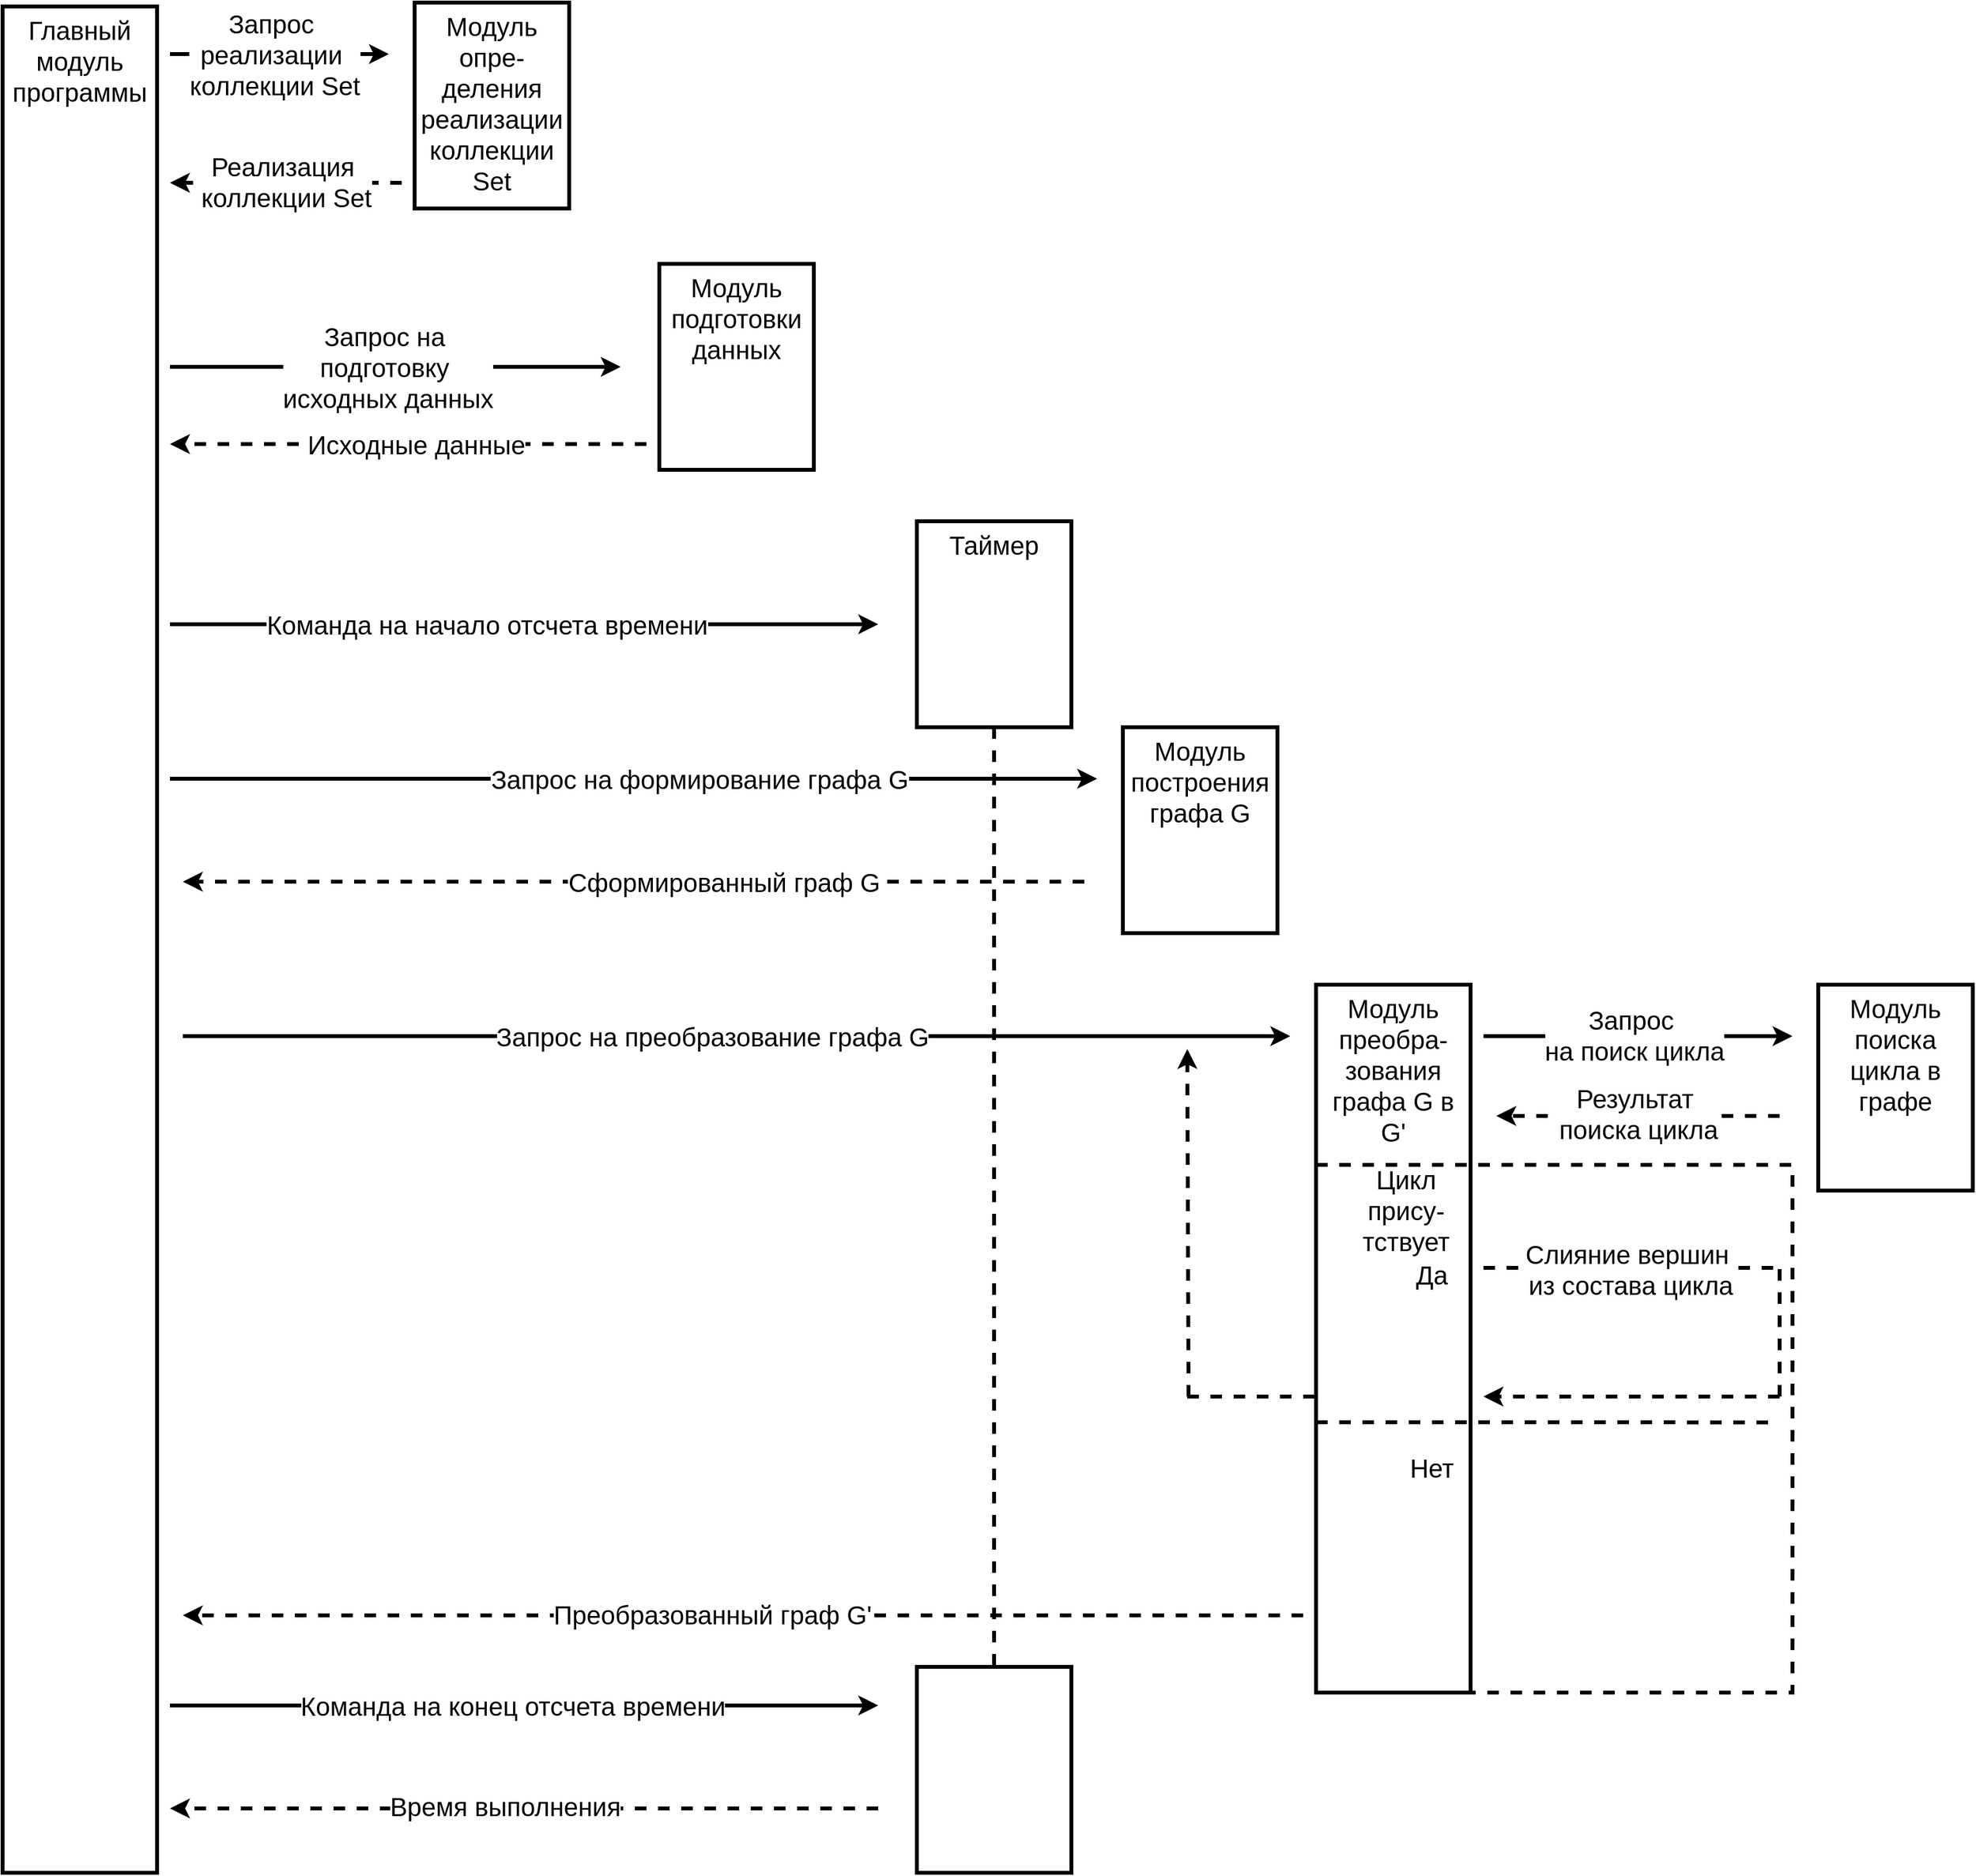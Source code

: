 <mxfile version="24.2.5" type="device">
  <diagram name="Страница — 1" id="yG0lJQnOgiJo66j0G0J_">
    <mxGraphModel dx="828" dy="1811" grid="1" gridSize="10" guides="1" tooltips="1" connect="1" arrows="1" fold="1" page="1" pageScale="1" pageWidth="827" pageHeight="1169" math="0" shadow="0">
      <root>
        <mxCell id="0" />
        <mxCell id="1" parent="0" />
        <mxCell id="GCUIPTcQ4cA04jbx8-0T-37" value="Главный модуль программы" style="rounded=0;whiteSpace=wrap;html=1;verticalAlign=top;align=center;labelPosition=center;verticalLabelPosition=middle;fontSize=20;strokeWidth=3;" vertex="1" parent="1">
          <mxGeometry x="40" y="-120" width="120" height="1450" as="geometry" />
        </mxCell>
        <mxCell id="GCUIPTcQ4cA04jbx8-0T-38" value="Модуль подготовки данных" style="rounded=0;whiteSpace=wrap;html=1;verticalAlign=top;align=center;labelPosition=center;verticalLabelPosition=middle;fontSize=20;strokeWidth=3;" vertex="1" parent="1">
          <mxGeometry x="550" y="80" width="120" height="160" as="geometry" />
        </mxCell>
        <mxCell id="GCUIPTcQ4cA04jbx8-0T-40" value="" style="endArrow=classic;html=1;rounded=0;strokeWidth=3;" edge="1" parent="1">
          <mxGeometry width="50" height="50" relative="1" as="geometry">
            <mxPoint x="170" y="160" as="sourcePoint" />
            <mxPoint x="520" y="160" as="targetPoint" />
          </mxGeometry>
        </mxCell>
        <mxCell id="GCUIPTcQ4cA04jbx8-0T-41" value="Запрос на&amp;nbsp;&lt;div&gt;подготовку&amp;nbsp;&lt;div style=&quot;font-size: 20px;&quot;&gt;исходных данных&lt;/div&gt;&lt;/div&gt;" style="edgeLabel;html=1;align=center;verticalAlign=middle;resizable=0;points=[];fontSize=20;" vertex="1" connectable="0" parent="GCUIPTcQ4cA04jbx8-0T-40">
          <mxGeometry y="1" relative="1" as="geometry">
            <mxPoint x="-6" y="1" as="offset" />
          </mxGeometry>
        </mxCell>
        <mxCell id="GCUIPTcQ4cA04jbx8-0T-44" value="" style="endArrow=classic;html=1;rounded=0;fontSize=20;strokeWidth=3;dashed=1;" edge="1" parent="1">
          <mxGeometry width="50" height="50" relative="1" as="geometry">
            <mxPoint x="540" y="220" as="sourcePoint" />
            <mxPoint x="170" y="220" as="targetPoint" />
          </mxGeometry>
        </mxCell>
        <mxCell id="GCUIPTcQ4cA04jbx8-0T-45" value="Исходные данные" style="edgeLabel;html=1;align=center;verticalAlign=middle;resizable=0;points=[];fontSize=20;" vertex="1" connectable="0" parent="GCUIPTcQ4cA04jbx8-0T-44">
          <mxGeometry relative="1" as="geometry">
            <mxPoint x="6" as="offset" />
          </mxGeometry>
        </mxCell>
        <mxCell id="GCUIPTcQ4cA04jbx8-0T-86" style="edgeStyle=orthogonalEdgeStyle;rounded=0;orthogonalLoop=1;jettySize=auto;html=1;exitX=0.5;exitY=1;exitDx=0;exitDy=0;entryX=0.5;entryY=0;entryDx=0;entryDy=0;endArrow=none;endFill=0;strokeWidth=3;dashed=1;" edge="1" parent="1" source="GCUIPTcQ4cA04jbx8-0T-46" target="GCUIPTcQ4cA04jbx8-0T-78">
          <mxGeometry relative="1" as="geometry" />
        </mxCell>
        <mxCell id="GCUIPTcQ4cA04jbx8-0T-46" value="Таймер" style="rounded=0;whiteSpace=wrap;html=1;verticalAlign=top;align=center;labelPosition=center;verticalLabelPosition=middle;fontSize=20;strokeWidth=3;" vertex="1" parent="1">
          <mxGeometry x="750" y="280" width="120" height="160" as="geometry" />
        </mxCell>
        <mxCell id="GCUIPTcQ4cA04jbx8-0T-47" value="" style="endArrow=classic;html=1;rounded=0;strokeWidth=3;" edge="1" parent="1">
          <mxGeometry width="50" height="50" relative="1" as="geometry">
            <mxPoint x="170" y="360" as="sourcePoint" />
            <mxPoint x="720" y="360" as="targetPoint" />
          </mxGeometry>
        </mxCell>
        <mxCell id="GCUIPTcQ4cA04jbx8-0T-48" value="&lt;font style=&quot;font-size: 20px;&quot;&gt;Команда на начало отсчета времени&lt;/font&gt;" style="edgeLabel;html=1;align=center;verticalAlign=middle;resizable=0;points=[];" vertex="1" connectable="0" parent="GCUIPTcQ4cA04jbx8-0T-47">
          <mxGeometry x="0.001" relative="1" as="geometry">
            <mxPoint x="-30" as="offset" />
          </mxGeometry>
        </mxCell>
        <mxCell id="GCUIPTcQ4cA04jbx8-0T-49" value="Модуль построения графа G" style="rounded=0;whiteSpace=wrap;html=1;verticalAlign=top;align=center;labelPosition=center;verticalLabelPosition=middle;fontSize=20;strokeWidth=3;" vertex="1" parent="1">
          <mxGeometry x="910" y="440" width="120" height="160" as="geometry" />
        </mxCell>
        <mxCell id="GCUIPTcQ4cA04jbx8-0T-50" value="" style="endArrow=classic;html=1;rounded=0;strokeWidth=3;" edge="1" parent="1">
          <mxGeometry width="50" height="50" relative="1" as="geometry">
            <mxPoint x="170" y="480" as="sourcePoint" />
            <mxPoint x="890" y="480" as="targetPoint" />
          </mxGeometry>
        </mxCell>
        <mxCell id="GCUIPTcQ4cA04jbx8-0T-51" value="&lt;span style=&quot;font-size: 20px;&quot;&gt;Запрос на формирование графа G&lt;/span&gt;" style="edgeLabel;html=1;align=center;verticalAlign=middle;resizable=0;points=[];" vertex="1" connectable="0" parent="GCUIPTcQ4cA04jbx8-0T-50">
          <mxGeometry x="0.001" relative="1" as="geometry">
            <mxPoint x="50" as="offset" />
          </mxGeometry>
        </mxCell>
        <mxCell id="GCUIPTcQ4cA04jbx8-0T-52" value="" style="endArrow=classic;html=1;rounded=0;fontSize=20;strokeWidth=3;dashed=1;" edge="1" parent="1">
          <mxGeometry width="50" height="50" relative="1" as="geometry">
            <mxPoint x="880" y="560" as="sourcePoint" />
            <mxPoint x="180" y="560" as="targetPoint" />
          </mxGeometry>
        </mxCell>
        <mxCell id="GCUIPTcQ4cA04jbx8-0T-53" value="Сформированный граф G" style="edgeLabel;html=1;align=center;verticalAlign=middle;resizable=0;points=[];fontSize=20;" vertex="1" connectable="0" parent="GCUIPTcQ4cA04jbx8-0T-52">
          <mxGeometry relative="1" as="geometry">
            <mxPoint x="70" as="offset" />
          </mxGeometry>
        </mxCell>
        <mxCell id="GCUIPTcQ4cA04jbx8-0T-54" value="Модуль преобра-зования графа G в G&#39;" style="rounded=0;whiteSpace=wrap;html=1;verticalAlign=top;align=center;labelPosition=center;verticalLabelPosition=middle;fontSize=20;strokeWidth=3;" vertex="1" parent="1">
          <mxGeometry x="1060" y="640" width="120" height="550" as="geometry" />
        </mxCell>
        <mxCell id="GCUIPTcQ4cA04jbx8-0T-55" value="" style="endArrow=classic;html=1;rounded=0;strokeWidth=3;" edge="1" parent="1">
          <mxGeometry width="50" height="50" relative="1" as="geometry">
            <mxPoint x="180" y="680" as="sourcePoint" />
            <mxPoint x="1040" y="680" as="targetPoint" />
          </mxGeometry>
        </mxCell>
        <mxCell id="GCUIPTcQ4cA04jbx8-0T-56" value="&lt;span style=&quot;font-size: 20px;&quot;&gt;Запрос на преобразование графа G&lt;/span&gt;" style="edgeLabel;html=1;align=center;verticalAlign=middle;resizable=0;points=[];" vertex="1" connectable="0" parent="GCUIPTcQ4cA04jbx8-0T-55">
          <mxGeometry x="0.001" relative="1" as="geometry">
            <mxPoint x="-20" as="offset" />
          </mxGeometry>
        </mxCell>
        <mxCell id="GCUIPTcQ4cA04jbx8-0T-57" value="Модуль поиска цикла в графе" style="rounded=0;whiteSpace=wrap;html=1;verticalAlign=top;align=center;labelPosition=center;verticalLabelPosition=middle;fontSize=20;strokeWidth=3;" vertex="1" parent="1">
          <mxGeometry x="1450" y="640" width="120" height="160" as="geometry" />
        </mxCell>
        <mxCell id="GCUIPTcQ4cA04jbx8-0T-58" value="" style="endArrow=classic;html=1;rounded=0;strokeWidth=3;" edge="1" parent="1">
          <mxGeometry width="50" height="50" relative="1" as="geometry">
            <mxPoint x="1190" y="680" as="sourcePoint" />
            <mxPoint x="1430" y="680" as="targetPoint" />
          </mxGeometry>
        </mxCell>
        <mxCell id="GCUIPTcQ4cA04jbx8-0T-59" value="&lt;font style=&quot;font-size: 20px;&quot;&gt;Запрос&amp;nbsp;&lt;/font&gt;&lt;div&gt;&lt;font style=&quot;font-size: 20px;&quot;&gt;на поиск цикла&lt;/font&gt;&lt;/div&gt;" style="edgeLabel;html=1;align=center;verticalAlign=middle;resizable=0;points=[];" vertex="1" connectable="0" parent="GCUIPTcQ4cA04jbx8-0T-58">
          <mxGeometry x="-0.024" y="1" relative="1" as="geometry">
            <mxPoint as="offset" />
          </mxGeometry>
        </mxCell>
        <mxCell id="GCUIPTcQ4cA04jbx8-0T-60" value="" style="endArrow=classic;html=1;rounded=0;strokeWidth=3;dashed=1;" edge="1" parent="1">
          <mxGeometry width="50" height="50" relative="1" as="geometry">
            <mxPoint x="1420" y="742" as="sourcePoint" />
            <mxPoint x="1200" y="742" as="targetPoint" />
          </mxGeometry>
        </mxCell>
        <mxCell id="GCUIPTcQ4cA04jbx8-0T-61" value="&lt;font style=&quot;font-size: 20px;&quot;&gt;Результат&amp;nbsp;&lt;/font&gt;&lt;div&gt;&lt;font style=&quot;font-size: 20px;&quot;&gt;поиска цикла&lt;/font&gt;&lt;/div&gt;" style="edgeLabel;html=1;align=center;verticalAlign=middle;resizable=0;points=[];" vertex="1" connectable="0" parent="GCUIPTcQ4cA04jbx8-0T-60">
          <mxGeometry y="2" relative="1" as="geometry">
            <mxPoint y="-4" as="offset" />
          </mxGeometry>
        </mxCell>
        <mxCell id="GCUIPTcQ4cA04jbx8-0T-62" value="Цикл прису-тствует" style="text;html=1;align=center;verticalAlign=middle;whiteSpace=wrap;rounded=0;fontSize=20;" vertex="1" parent="1">
          <mxGeometry x="1100" y="800" width="60" height="30" as="geometry" />
        </mxCell>
        <mxCell id="GCUIPTcQ4cA04jbx8-0T-63" value="Да" style="text;html=1;align=center;verticalAlign=middle;whiteSpace=wrap;rounded=0;fontSize=20;" vertex="1" parent="1">
          <mxGeometry x="1120" y="850" width="60" height="30" as="geometry" />
        </mxCell>
        <mxCell id="GCUIPTcQ4cA04jbx8-0T-64" value="" style="endArrow=none;html=1;rounded=0;strokeWidth=3;dashed=1;" edge="1" parent="1">
          <mxGeometry width="50" height="50" relative="1" as="geometry">
            <mxPoint x="1190" y="860" as="sourcePoint" />
            <mxPoint x="1420" y="860" as="targetPoint" />
          </mxGeometry>
        </mxCell>
        <mxCell id="GCUIPTcQ4cA04jbx8-0T-67" value="Слияние вершин&amp;nbsp;&lt;div&gt;из состава цикла&lt;/div&gt;" style="edgeLabel;html=1;align=center;verticalAlign=middle;resizable=0;points=[];fontSize=20;" vertex="1" connectable="0" parent="GCUIPTcQ4cA04jbx8-0T-64">
          <mxGeometry x="-0.009" y="-1" relative="1" as="geometry">
            <mxPoint as="offset" />
          </mxGeometry>
        </mxCell>
        <mxCell id="GCUIPTcQ4cA04jbx8-0T-65" value="" style="endArrow=none;html=1;rounded=0;strokeWidth=3;dashed=1;" edge="1" parent="1">
          <mxGeometry width="50" height="50" relative="1" as="geometry">
            <mxPoint x="1420" y="960" as="sourcePoint" />
            <mxPoint x="1420" y="860" as="targetPoint" />
          </mxGeometry>
        </mxCell>
        <mxCell id="GCUIPTcQ4cA04jbx8-0T-66" value="" style="endArrow=classic;html=1;rounded=0;strokeWidth=3;dashed=1;" edge="1" parent="1">
          <mxGeometry width="50" height="50" relative="1" as="geometry">
            <mxPoint x="1420" y="960" as="sourcePoint" />
            <mxPoint x="1190" y="960" as="targetPoint" />
          </mxGeometry>
        </mxCell>
        <mxCell id="GCUIPTcQ4cA04jbx8-0T-68" value="" style="endArrow=none;html=1;rounded=0;strokeWidth=3;dashed=1;" edge="1" parent="1">
          <mxGeometry width="50" height="50" relative="1" as="geometry">
            <mxPoint x="960" y="960" as="sourcePoint" />
            <mxPoint x="1060" y="960" as="targetPoint" />
          </mxGeometry>
        </mxCell>
        <mxCell id="GCUIPTcQ4cA04jbx8-0T-70" value="" style="endArrow=classic;html=1;rounded=0;strokeWidth=3;dashed=1;" edge="1" parent="1">
          <mxGeometry width="50" height="50" relative="1" as="geometry">
            <mxPoint x="961" y="960" as="sourcePoint" />
            <mxPoint x="960" y="690" as="targetPoint" />
          </mxGeometry>
        </mxCell>
        <mxCell id="GCUIPTcQ4cA04jbx8-0T-72" value="Нет" style="text;html=1;align=center;verticalAlign=middle;whiteSpace=wrap;rounded=0;fontSize=20;" vertex="1" parent="1">
          <mxGeometry x="1120" y="1000" width="60" height="30" as="geometry" />
        </mxCell>
        <mxCell id="GCUIPTcQ4cA04jbx8-0T-75" value="" style="endArrow=none;dashed=1;html=1;rounded=0;entryX=0.973;entryY=0.488;entryDx=0;entryDy=0;entryPerimeter=0;strokeWidth=3;" edge="1" parent="1" target="GCUIPTcQ4cA04jbx8-0T-73">
          <mxGeometry width="50" height="50" relative="1" as="geometry">
            <mxPoint x="1060" y="980" as="sourcePoint" />
            <mxPoint x="1110" y="930" as="targetPoint" />
          </mxGeometry>
        </mxCell>
        <mxCell id="GCUIPTcQ4cA04jbx8-0T-76" value="" style="endArrow=classic;html=1;rounded=0;strokeWidth=3;dashed=1;" edge="1" parent="1">
          <mxGeometry width="50" height="50" relative="1" as="geometry">
            <mxPoint x="1050" y="1130" as="sourcePoint" />
            <mxPoint x="180" y="1130" as="targetPoint" />
          </mxGeometry>
        </mxCell>
        <mxCell id="GCUIPTcQ4cA04jbx8-0T-77" value="Преобразованный граф G&#39;" style="edgeLabel;html=1;align=center;verticalAlign=middle;resizable=0;points=[];fontSize=20;" vertex="1" connectable="0" parent="GCUIPTcQ4cA04jbx8-0T-76">
          <mxGeometry y="-1" relative="1" as="geometry">
            <mxPoint x="-24" as="offset" />
          </mxGeometry>
        </mxCell>
        <mxCell id="GCUIPTcQ4cA04jbx8-0T-78" value="" style="rounded=0;whiteSpace=wrap;html=1;verticalAlign=top;align=center;labelPosition=center;verticalLabelPosition=middle;fontSize=20;strokeWidth=3;" vertex="1" parent="1">
          <mxGeometry x="750" y="1170" width="120" height="160" as="geometry" />
        </mxCell>
        <mxCell id="GCUIPTcQ4cA04jbx8-0T-79" value="" style="endArrow=classic;html=1;rounded=0;strokeWidth=3;" edge="1" parent="1">
          <mxGeometry width="50" height="50" relative="1" as="geometry">
            <mxPoint x="170" y="1200" as="sourcePoint" />
            <mxPoint x="720" y="1200" as="targetPoint" />
          </mxGeometry>
        </mxCell>
        <mxCell id="GCUIPTcQ4cA04jbx8-0T-80" value="&lt;font style=&quot;font-size: 20px;&quot;&gt;Команда на конец отсчета времени&lt;/font&gt;" style="edgeLabel;html=1;align=center;verticalAlign=middle;resizable=0;points=[];" vertex="1" connectable="0" parent="GCUIPTcQ4cA04jbx8-0T-79">
          <mxGeometry x="0.001" relative="1" as="geometry">
            <mxPoint x="-10" as="offset" />
          </mxGeometry>
        </mxCell>
        <mxCell id="GCUIPTcQ4cA04jbx8-0T-82" value="" style="endArrow=classic;html=1;rounded=0;strokeWidth=3;dashed=1;" edge="1" parent="1">
          <mxGeometry width="50" height="50" relative="1" as="geometry">
            <mxPoint x="720" y="1280" as="sourcePoint" />
            <mxPoint x="170" y="1280" as="targetPoint" />
          </mxGeometry>
        </mxCell>
        <mxCell id="GCUIPTcQ4cA04jbx8-0T-83" value="Время выполнения" style="edgeLabel;html=1;align=center;verticalAlign=middle;resizable=0;points=[];fontSize=20;" vertex="1" connectable="0" parent="GCUIPTcQ4cA04jbx8-0T-82">
          <mxGeometry x="0.005" y="-2" relative="1" as="geometry">
            <mxPoint x="-14" as="offset" />
          </mxGeometry>
        </mxCell>
        <mxCell id="GCUIPTcQ4cA04jbx8-0T-88" value="Модуль опре-деления реализации коллекции Set" style="rounded=0;whiteSpace=wrap;html=1;verticalAlign=top;align=center;labelPosition=center;verticalLabelPosition=middle;fontSize=20;strokeWidth=3;" vertex="1" parent="1">
          <mxGeometry x="360" y="-123" width="120" height="160" as="geometry" />
        </mxCell>
        <mxCell id="GCUIPTcQ4cA04jbx8-0T-89" value="" style="endArrow=classic;html=1;rounded=0;strokeWidth=3;" edge="1" parent="1">
          <mxGeometry width="50" height="50" relative="1" as="geometry">
            <mxPoint x="170" y="-83" as="sourcePoint" />
            <mxPoint x="340" y="-83" as="targetPoint" />
          </mxGeometry>
        </mxCell>
        <mxCell id="GCUIPTcQ4cA04jbx8-0T-90" value="Запрос&amp;nbsp;&lt;div style=&quot;font-size: 20px;&quot;&gt;реализации&amp;nbsp;&lt;/div&gt;&lt;div style=&quot;font-size: 20px;&quot;&gt;коллекции Set&lt;/div&gt;" style="edgeLabel;html=1;align=center;verticalAlign=middle;resizable=0;points=[];fontSize=20;" vertex="1" connectable="0" parent="GCUIPTcQ4cA04jbx8-0T-89">
          <mxGeometry x="-0.055" relative="1" as="geometry">
            <mxPoint as="offset" />
          </mxGeometry>
        </mxCell>
        <mxCell id="GCUIPTcQ4cA04jbx8-0T-91" value="" style="endArrow=classic;html=1;rounded=0;dashed=1;strokeWidth=3;" edge="1" parent="1">
          <mxGeometry width="50" height="50" relative="1" as="geometry">
            <mxPoint x="350" y="17" as="sourcePoint" />
            <mxPoint x="170" y="17" as="targetPoint" />
          </mxGeometry>
        </mxCell>
        <mxCell id="GCUIPTcQ4cA04jbx8-0T-93" value="Реализация&amp;nbsp;&lt;div style=&quot;font-size: 20px;&quot;&gt;коллекции Set&lt;/div&gt;" style="edgeLabel;html=1;align=center;verticalAlign=middle;resizable=0;points=[];fontSize=20;" vertex="1" connectable="0" parent="GCUIPTcQ4cA04jbx8-0T-91">
          <mxGeometry x="0.004" y="-1" relative="1" as="geometry">
            <mxPoint as="offset" />
          </mxGeometry>
        </mxCell>
        <mxCell id="GCUIPTcQ4cA04jbx8-0T-73" value="" style="rounded=0;whiteSpace=wrap;html=1;fillColor=none;dashed=1;strokeWidth=3;" vertex="1" parent="1">
          <mxGeometry x="1060" y="780" width="370" height="410" as="geometry" />
        </mxCell>
      </root>
    </mxGraphModel>
  </diagram>
</mxfile>
